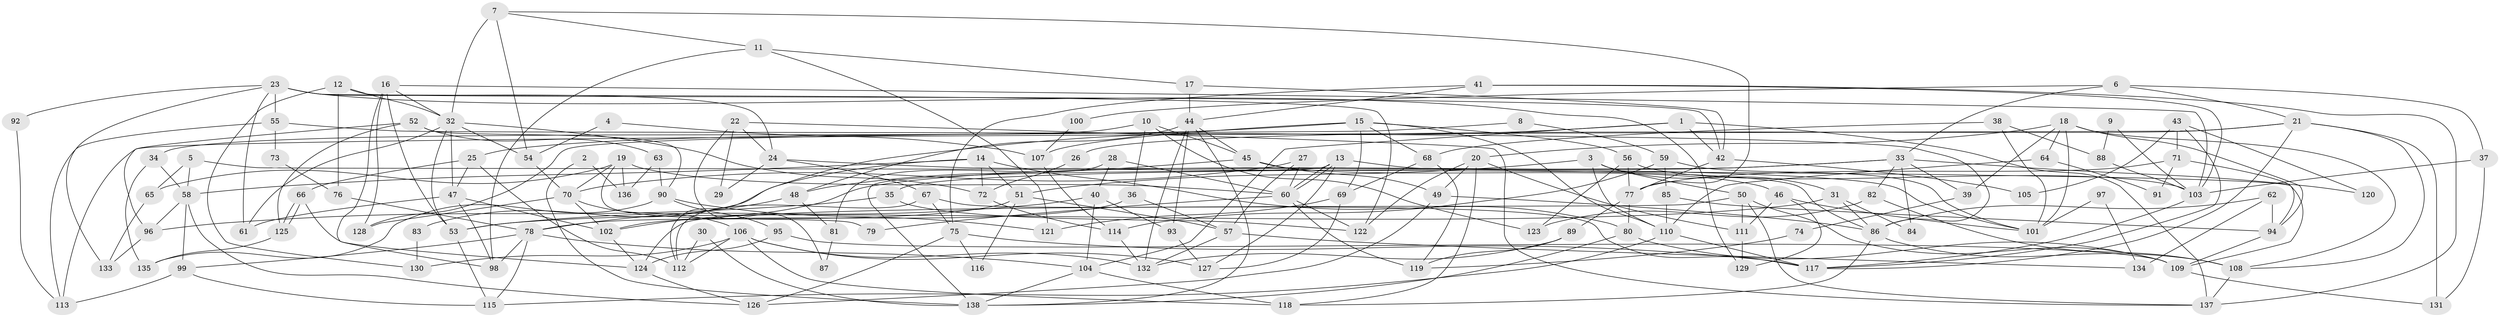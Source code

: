 // Generated by graph-tools (version 1.1) at 2025/02/03/09/25 03:02:06]
// undirected, 138 vertices, 276 edges
graph export_dot {
graph [start="1"]
  node [color=gray90,style=filled];
  1;
  2;
  3;
  4;
  5;
  6;
  7;
  8;
  9;
  10;
  11;
  12;
  13;
  14;
  15;
  16;
  17;
  18;
  19;
  20;
  21;
  22;
  23;
  24;
  25;
  26;
  27;
  28;
  29;
  30;
  31;
  32;
  33;
  34;
  35;
  36;
  37;
  38;
  39;
  40;
  41;
  42;
  43;
  44;
  45;
  46;
  47;
  48;
  49;
  50;
  51;
  52;
  53;
  54;
  55;
  56;
  57;
  58;
  59;
  60;
  61;
  62;
  63;
  64;
  65;
  66;
  67;
  68;
  69;
  70;
  71;
  72;
  73;
  74;
  75;
  76;
  77;
  78;
  79;
  80;
  81;
  82;
  83;
  84;
  85;
  86;
  87;
  88;
  89;
  90;
  91;
  92;
  93;
  94;
  95;
  96;
  97;
  98;
  99;
  100;
  101;
  102;
  103;
  104;
  105;
  106;
  107;
  108;
  109;
  110;
  111;
  112;
  113;
  114;
  115;
  116;
  117;
  118;
  119;
  120;
  121;
  122;
  123;
  124;
  125;
  126;
  127;
  128;
  129;
  130;
  131;
  132;
  133;
  134;
  135;
  136;
  137;
  138;
  1 -- 42;
  1 -- 137;
  1 -- 104;
  1 -- 112;
  2 -- 136;
  2 -- 138;
  3 -- 51;
  3 -- 50;
  3 -- 31;
  3 -- 110;
  4 -- 54;
  4 -- 107;
  5 -- 109;
  5 -- 58;
  5 -- 65;
  6 -- 33;
  6 -- 37;
  6 -- 21;
  6 -- 100;
  7 -- 32;
  7 -- 54;
  7 -- 11;
  7 -- 77;
  8 -- 128;
  8 -- 59;
  9 -- 103;
  9 -- 88;
  10 -- 36;
  10 -- 34;
  10 -- 45;
  10 -- 123;
  11 -- 98;
  11 -- 17;
  11 -- 121;
  12 -- 32;
  12 -- 42;
  12 -- 76;
  12 -- 130;
  13 -- 138;
  13 -- 60;
  13 -- 60;
  13 -- 86;
  13 -- 127;
  14 -- 80;
  14 -- 58;
  14 -- 51;
  14 -- 72;
  14 -- 83;
  15 -- 56;
  15 -- 69;
  15 -- 25;
  15 -- 68;
  15 -- 107;
  15 -- 110;
  16 -- 103;
  16 -- 32;
  16 -- 53;
  16 -- 98;
  16 -- 128;
  17 -- 44;
  17 -- 42;
  18 -- 20;
  18 -- 108;
  18 -- 39;
  18 -- 64;
  18 -- 94;
  18 -- 101;
  19 -- 70;
  19 -- 60;
  19 -- 65;
  19 -- 79;
  19 -- 136;
  20 -- 118;
  20 -- 49;
  20 -- 111;
  20 -- 122;
  21 -- 117;
  21 -- 26;
  21 -- 108;
  21 -- 113;
  21 -- 131;
  22 -- 24;
  22 -- 137;
  22 -- 29;
  22 -- 87;
  23 -- 24;
  23 -- 61;
  23 -- 55;
  23 -- 92;
  23 -- 122;
  23 -- 129;
  23 -- 133;
  24 -- 67;
  24 -- 101;
  24 -- 29;
  25 -- 66;
  25 -- 47;
  25 -- 112;
  26 -- 72;
  27 -- 60;
  27 -- 70;
  27 -- 57;
  28 -- 40;
  28 -- 60;
  28 -- 81;
  30 -- 112;
  30 -- 138;
  31 -- 53;
  31 -- 84;
  31 -- 86;
  32 -- 47;
  32 -- 53;
  32 -- 54;
  32 -- 61;
  32 -- 72;
  33 -- 35;
  33 -- 82;
  33 -- 39;
  33 -- 84;
  33 -- 102;
  33 -- 120;
  34 -- 58;
  34 -- 135;
  35 -- 96;
  35 -- 122;
  36 -- 57;
  36 -- 102;
  37 -- 103;
  37 -- 131;
  38 -- 101;
  38 -- 68;
  38 -- 88;
  39 -- 74;
  40 -- 104;
  40 -- 53;
  40 -- 93;
  41 -- 44;
  41 -- 137;
  41 -- 75;
  41 -- 103;
  42 -- 77;
  42 -- 105;
  43 -- 117;
  43 -- 71;
  43 -- 105;
  43 -- 120;
  44 -- 132;
  44 -- 93;
  44 -- 45;
  44 -- 48;
  44 -- 138;
  45 -- 46;
  45 -- 48;
  45 -- 49;
  46 -- 111;
  46 -- 101;
  46 -- 129;
  47 -- 98;
  47 -- 61;
  47 -- 102;
  48 -- 78;
  48 -- 81;
  49 -- 86;
  49 -- 126;
  50 -- 111;
  50 -- 124;
  50 -- 109;
  50 -- 137;
  51 -- 78;
  51 -- 57;
  51 -- 116;
  52 -- 90;
  52 -- 96;
  52 -- 63;
  52 -- 125;
  53 -- 115;
  54 -- 70;
  55 -- 86;
  55 -- 73;
  55 -- 113;
  56 -- 77;
  56 -- 103;
  56 -- 123;
  57 -- 132;
  57 -- 134;
  58 -- 126;
  58 -- 99;
  58 -- 96;
  59 -- 101;
  59 -- 114;
  59 -- 85;
  60 -- 122;
  60 -- 79;
  60 -- 119;
  62 -- 86;
  62 -- 94;
  62 -- 134;
  63 -- 90;
  63 -- 136;
  64 -- 110;
  64 -- 91;
  65 -- 133;
  66 -- 125;
  66 -- 125;
  66 -- 124;
  67 -- 75;
  67 -- 112;
  67 -- 117;
  68 -- 119;
  68 -- 69;
  69 -- 127;
  69 -- 121;
  70 -- 106;
  70 -- 102;
  70 -- 128;
  71 -- 94;
  71 -- 77;
  71 -- 91;
  72 -- 114;
  73 -- 76;
  74 -- 119;
  75 -- 117;
  75 -- 116;
  75 -- 126;
  76 -- 78;
  77 -- 80;
  77 -- 89;
  78 -- 115;
  78 -- 98;
  78 -- 99;
  78 -- 104;
  80 -- 138;
  80 -- 109;
  81 -- 87;
  82 -- 123;
  82 -- 108;
  83 -- 130;
  85 -- 110;
  85 -- 94;
  86 -- 108;
  86 -- 118;
  88 -- 103;
  89 -- 132;
  89 -- 119;
  90 -- 95;
  90 -- 121;
  90 -- 135;
  92 -- 113;
  93 -- 127;
  94 -- 109;
  95 -- 124;
  95 -- 109;
  96 -- 133;
  97 -- 134;
  97 -- 101;
  99 -- 113;
  99 -- 115;
  100 -- 107;
  102 -- 124;
  103 -- 117;
  104 -- 118;
  104 -- 138;
  106 -- 112;
  106 -- 118;
  106 -- 127;
  106 -- 130;
  106 -- 132;
  107 -- 114;
  108 -- 137;
  109 -- 131;
  110 -- 115;
  110 -- 117;
  111 -- 129;
  114 -- 132;
  124 -- 126;
  125 -- 135;
}
